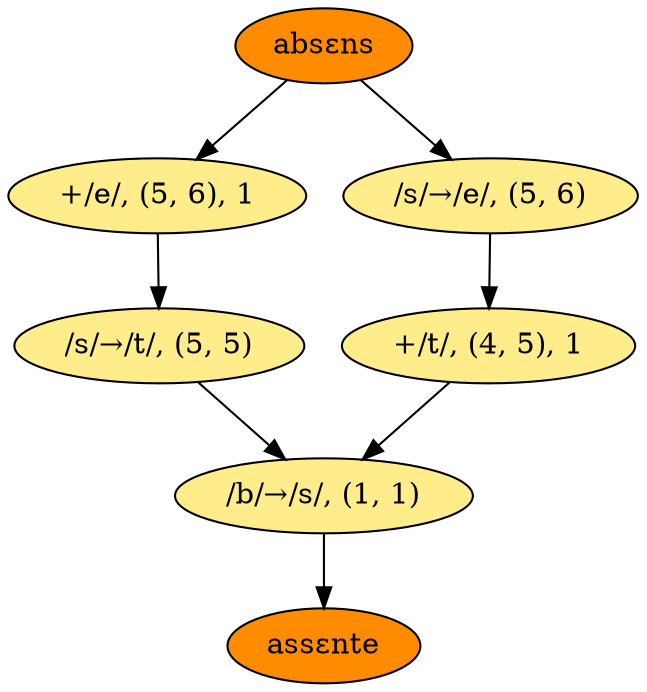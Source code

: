 // /absɛns/ to /assɛnte/
digraph {
	node [fillcolor=lightgoldenrod1 style=filled]
	bgcolor=transparent
	0 [label="absɛns" fillcolor=darkorange]
	1 [label="+/e/, (5, 6), 1"]
	2 [label="/s/→/t/, (5, 5)"]
	3 [label="/b/→/s/, (1, 1)"]
	4 [label="/s/→/e/, (5, 6)"]
	5 [label="+/t/, (4, 5), 1"]
	6 [label="assɛnte" fillcolor=darkorange]
	0 -> 1
	0 -> 4
	1 -> 2
	2 -> 3
	3 -> 6
	4 -> 5
	5 -> 3
}
